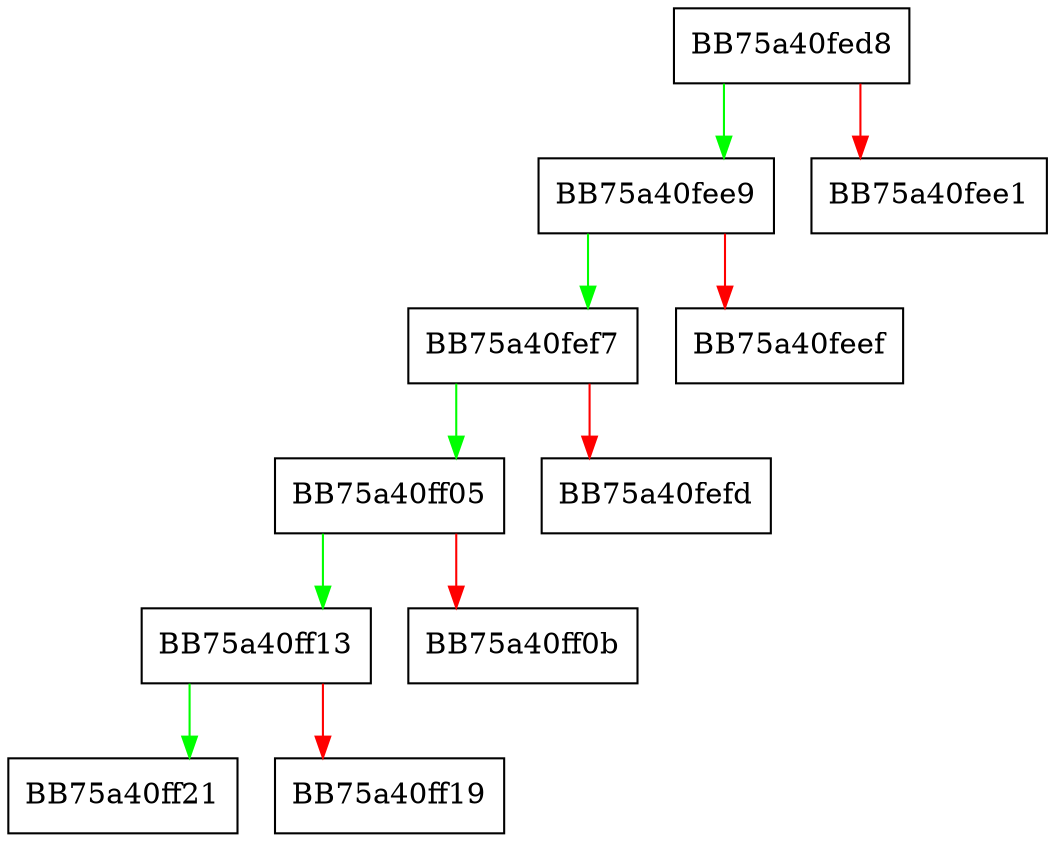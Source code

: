 digraph ExtendedStreamScanScenarioName {
  node [shape="box"];
  graph [splines=ortho];
  BB75a40fed8 -> BB75a40fee9 [color="green"];
  BB75a40fed8 -> BB75a40fee1 [color="red"];
  BB75a40fee9 -> BB75a40fef7 [color="green"];
  BB75a40fee9 -> BB75a40feef [color="red"];
  BB75a40fef7 -> BB75a40ff05 [color="green"];
  BB75a40fef7 -> BB75a40fefd [color="red"];
  BB75a40ff05 -> BB75a40ff13 [color="green"];
  BB75a40ff05 -> BB75a40ff0b [color="red"];
  BB75a40ff13 -> BB75a40ff21 [color="green"];
  BB75a40ff13 -> BB75a40ff19 [color="red"];
}